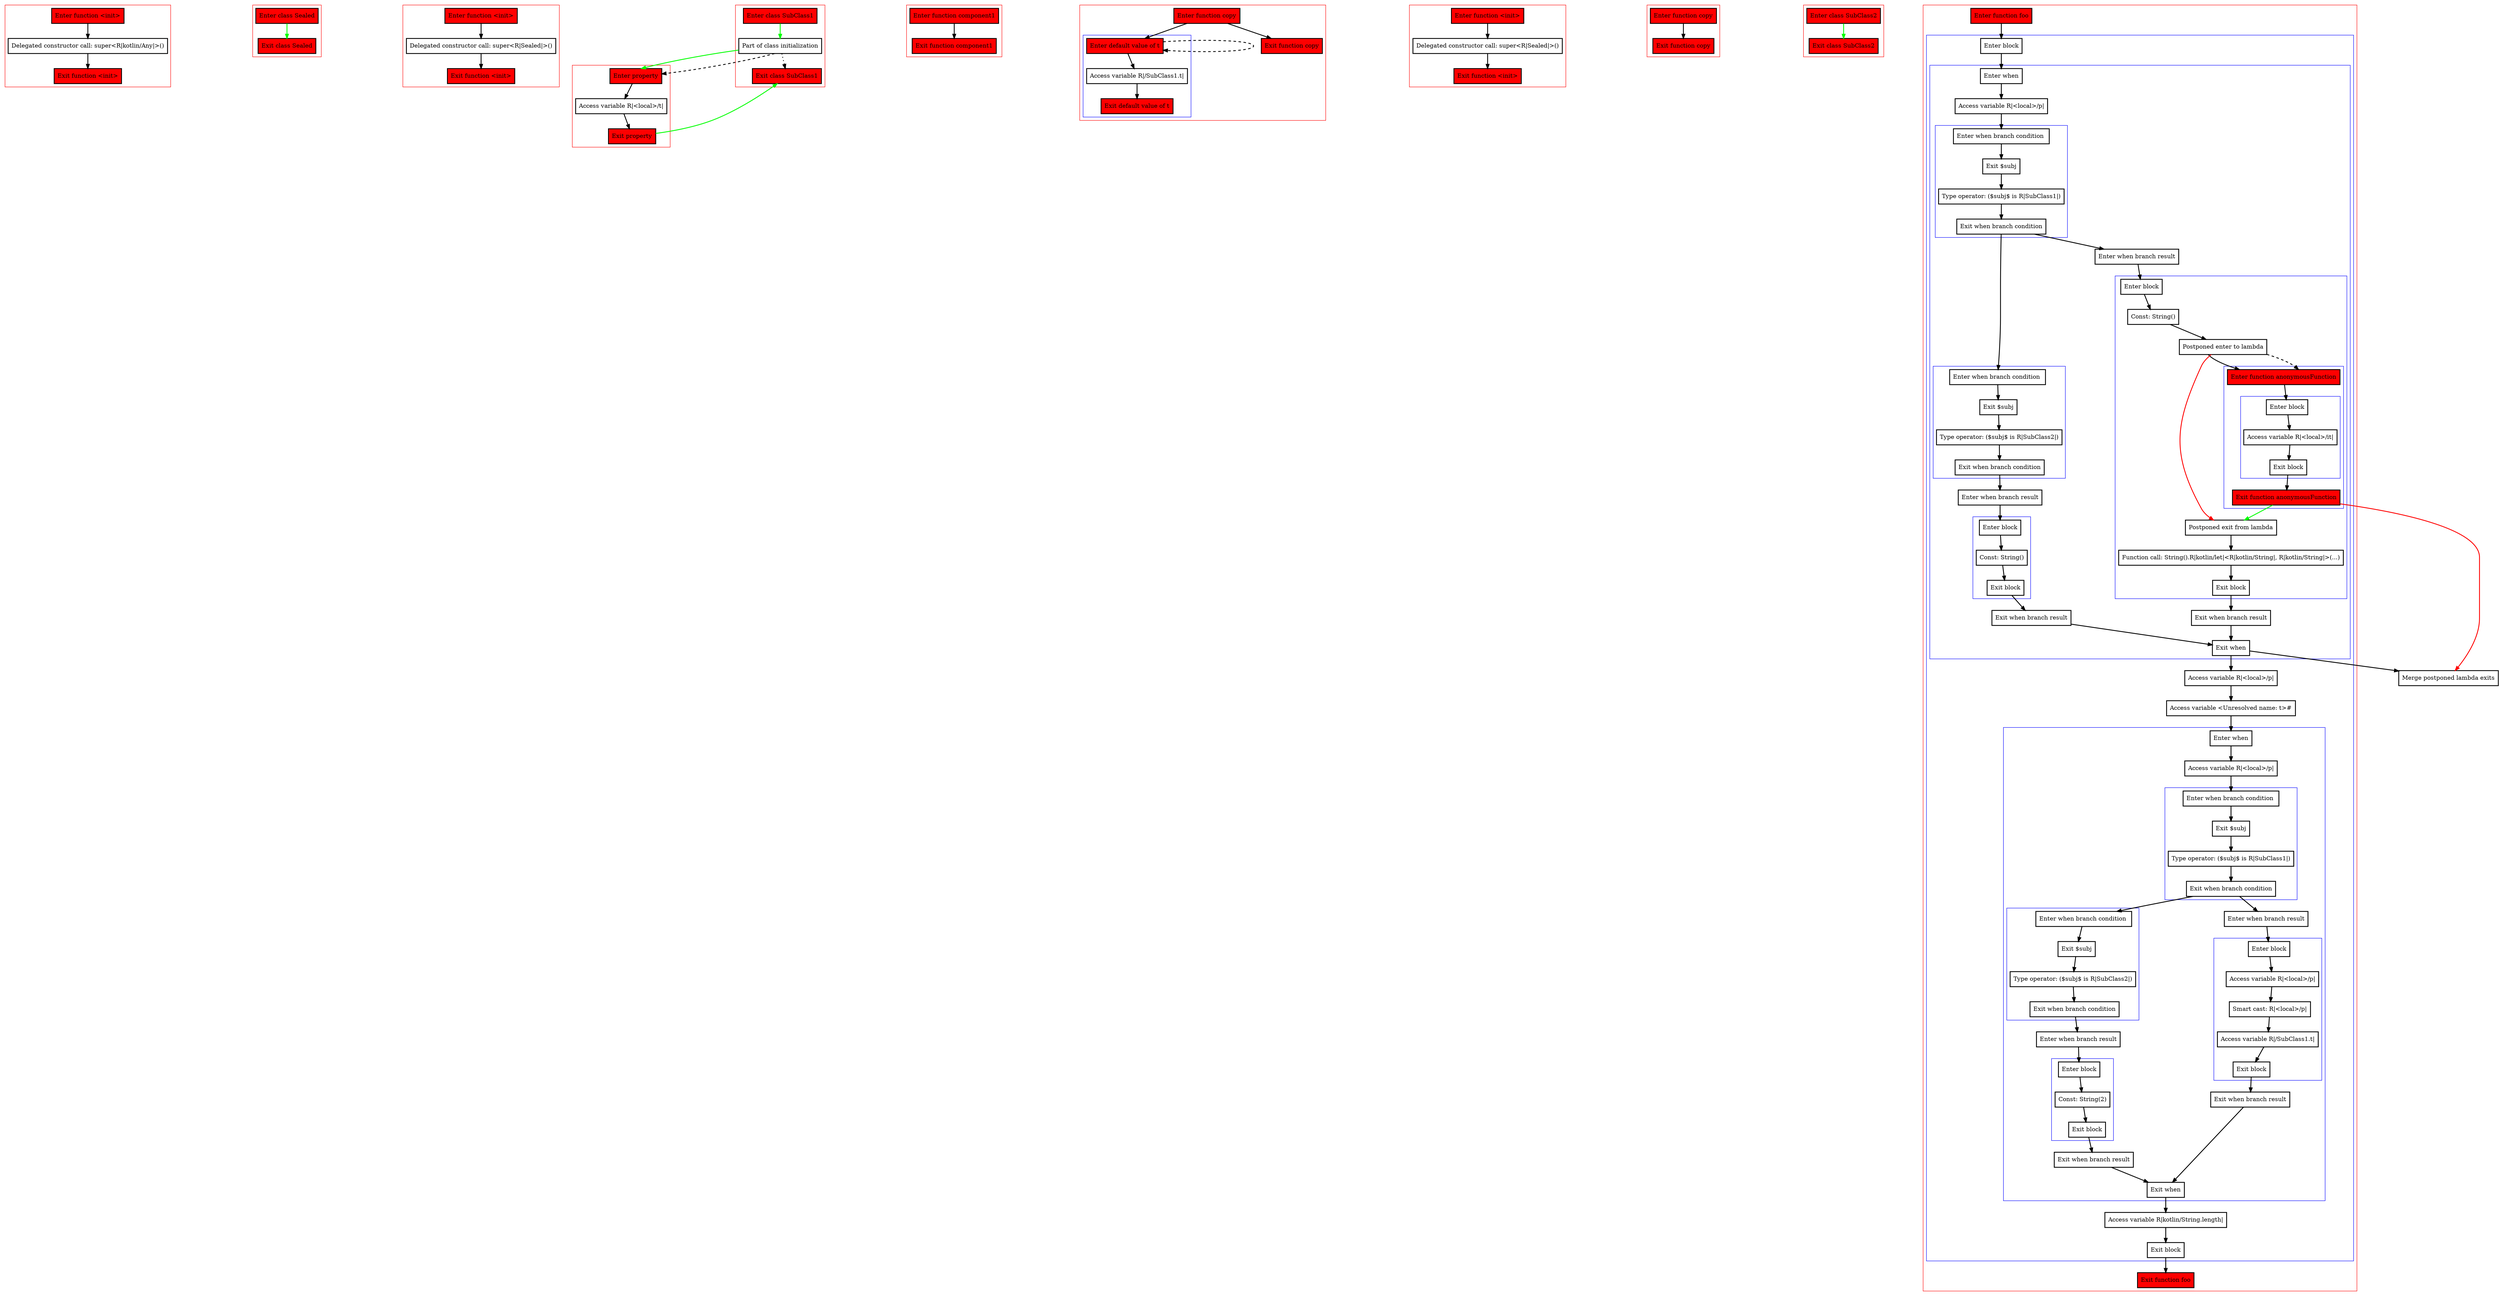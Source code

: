 digraph lambdaInWhenBranch_kt {
    graph [nodesep=3]
    node [shape=box penwidth=2]
    edge [penwidth=2]

    subgraph cluster_0 {
        color=red
        0 [label="Enter function <init>" style="filled" fillcolor=red];
        1 [label="Delegated constructor call: super<R|kotlin/Any|>()"];
        2 [label="Exit function <init>" style="filled" fillcolor=red];
    }
    0 -> {1};
    1 -> {2};

    subgraph cluster_1 {
        color=red
        3 [label="Enter class Sealed" style="filled" fillcolor=red];
        4 [label="Exit class Sealed" style="filled" fillcolor=red];
    }
    3 -> {4} [color=green];

    subgraph cluster_2 {
        color=red
        5 [label="Enter function <init>" style="filled" fillcolor=red];
        6 [label="Delegated constructor call: super<R|Sealed|>()"];
        7 [label="Exit function <init>" style="filled" fillcolor=red];
    }
    5 -> {6};
    6 -> {7};

    subgraph cluster_3 {
        color=red
        8 [label="Enter property" style="filled" fillcolor=red];
        9 [label="Access variable R|<local>/t|"];
        10 [label="Exit property" style="filled" fillcolor=red];
    }
    8 -> {9};
    9 -> {10};
    10 -> {20} [color=green];

    subgraph cluster_4 {
        color=red
        11 [label="Enter function component1" style="filled" fillcolor=red];
        12 [label="Exit function component1" style="filled" fillcolor=red];
    }
    11 -> {12};

    subgraph cluster_5 {
        color=red
        13 [label="Enter function copy" style="filled" fillcolor=red];
        subgraph cluster_6 {
            color=blue
            15 [label="Enter default value of t" style="filled" fillcolor=red];
            16 [label="Access variable R|/SubClass1.t|"];
            17 [label="Exit default value of t" style="filled" fillcolor=red];
        }
        14 [label="Exit function copy" style="filled" fillcolor=red];
    }
    13 -> {15 14};
    15 -> {16};
    15 -> {15} [style=dashed];
    16 -> {17};

    subgraph cluster_7 {
        color=red
        18 [label="Enter class SubClass1" style="filled" fillcolor=red];
        19 [label="Part of class initialization"];
        20 [label="Exit class SubClass1" style="filled" fillcolor=red];
    }
    18 -> {19} [color=green];
    19 -> {20} [style=dotted];
    19 -> {8} [color=green];
    19 -> {8} [style=dashed];

    subgraph cluster_8 {
        color=red
        21 [label="Enter function <init>" style="filled" fillcolor=red];
        22 [label="Delegated constructor call: super<R|Sealed|>()"];
        23 [label="Exit function <init>" style="filled" fillcolor=red];
    }
    21 -> {22};
    22 -> {23};

    subgraph cluster_9 {
        color=red
        24 [label="Enter function copy" style="filled" fillcolor=red];
        25 [label="Exit function copy" style="filled" fillcolor=red];
    }
    24 -> {25};

    subgraph cluster_10 {
        color=red
        26 [label="Enter class SubClass2" style="filled" fillcolor=red];
        27 [label="Exit class SubClass2" style="filled" fillcolor=red];
    }
    26 -> {27} [color=green];

    subgraph cluster_11 {
        color=red
        28 [label="Enter function foo" style="filled" fillcolor=red];
        subgraph cluster_12 {
            color=blue
            29 [label="Enter block"];
            subgraph cluster_13 {
                color=blue
                30 [label="Enter when"];
                31 [label="Access variable R|<local>/p|"];
                subgraph cluster_14 {
                    color=blue
                    32 [label="Enter when branch condition "];
                    33 [label="Exit $subj"];
                    34 [label="Type operator: ($subj$ is R|SubClass1|)"];
                    35 [label="Exit when branch condition"];
                }
                subgraph cluster_15 {
                    color=blue
                    36 [label="Enter when branch condition "];
                    37 [label="Exit $subj"];
                    38 [label="Type operator: ($subj$ is R|SubClass2|)"];
                    39 [label="Exit when branch condition"];
                }
                40 [label="Enter when branch result"];
                subgraph cluster_16 {
                    color=blue
                    41 [label="Enter block"];
                    42 [label="Const: String()"];
                    43 [label="Exit block"];
                }
                44 [label="Exit when branch result"];
                45 [label="Enter when branch result"];
                subgraph cluster_17 {
                    color=blue
                    46 [label="Enter block"];
                    47 [label="Const: String()"];
                    48 [label="Postponed enter to lambda"];
                    subgraph cluster_18 {
                        color=blue
                        83 [label="Enter function anonymousFunction" style="filled" fillcolor=red];
                        subgraph cluster_19 {
                            color=blue
                            84 [label="Enter block"];
                            85 [label="Access variable R|<local>/it|"];
                            86 [label="Exit block"];
                        }
                        87 [label="Exit function anonymousFunction" style="filled" fillcolor=red];
                    }
                    49 [label="Postponed exit from lambda"];
                    50 [label="Function call: String().R|kotlin/let|<R|kotlin/String|, R|kotlin/String|>(...)"];
                    51 [label="Exit block"];
                }
                52 [label="Exit when branch result"];
                53 [label="Exit when"];
            }
            54 [label="Access variable R|<local>/p|"];
            55 [label="Access variable <Unresolved name: t>#"];
            subgraph cluster_20 {
                color=blue
                56 [label="Enter when"];
                57 [label="Access variable R|<local>/p|"];
                subgraph cluster_21 {
                    color=blue
                    58 [label="Enter when branch condition "];
                    59 [label="Exit $subj"];
                    60 [label="Type operator: ($subj$ is R|SubClass1|)"];
                    61 [label="Exit when branch condition"];
                }
                subgraph cluster_22 {
                    color=blue
                    62 [label="Enter when branch condition "];
                    63 [label="Exit $subj"];
                    64 [label="Type operator: ($subj$ is R|SubClass2|)"];
                    65 [label="Exit when branch condition"];
                }
                66 [label="Enter when branch result"];
                subgraph cluster_23 {
                    color=blue
                    67 [label="Enter block"];
                    68 [label="Const: String(2)"];
                    69 [label="Exit block"];
                }
                70 [label="Exit when branch result"];
                71 [label="Enter when branch result"];
                subgraph cluster_24 {
                    color=blue
                    72 [label="Enter block"];
                    73 [label="Access variable R|<local>/p|"];
                    74 [label="Smart cast: R|<local>/p|"];
                    75 [label="Access variable R|/SubClass1.t|"];
                    76 [label="Exit block"];
                }
                77 [label="Exit when branch result"];
                78 [label="Exit when"];
            }
            79 [label="Access variable R|kotlin/String.length|"];
            80 [label="Exit block"];
        }
        81 [label="Exit function foo" style="filled" fillcolor=red];
    }
    82 [label="Merge postponed lambda exits"];
    28 -> {29};
    29 -> {30};
    30 -> {31};
    31 -> {32};
    32 -> {33};
    33 -> {34};
    34 -> {35};
    35 -> {45 36};
    36 -> {37};
    37 -> {38};
    38 -> {39};
    39 -> {40};
    40 -> {41};
    41 -> {42};
    42 -> {43};
    43 -> {44};
    44 -> {53};
    45 -> {46};
    46 -> {47};
    47 -> {48};
    48 -> {83};
    48 -> {49} [color=red];
    48 -> {83} [style=dashed];
    49 -> {50};
    50 -> {51};
    51 -> {52};
    52 -> {53};
    53 -> {82 54};
    54 -> {55};
    55 -> {56};
    56 -> {57};
    57 -> {58};
    58 -> {59};
    59 -> {60};
    60 -> {61};
    61 -> {71 62};
    62 -> {63};
    63 -> {64};
    64 -> {65};
    65 -> {66};
    66 -> {67};
    67 -> {68};
    68 -> {69};
    69 -> {70};
    70 -> {78};
    71 -> {72};
    72 -> {73};
    73 -> {74};
    74 -> {75};
    75 -> {76};
    76 -> {77};
    77 -> {78};
    78 -> {79};
    79 -> {80};
    80 -> {81};
    83 -> {84};
    84 -> {85};
    85 -> {86};
    86 -> {87};
    87 -> {82} [color=red];
    87 -> {49} [color=green];

}
